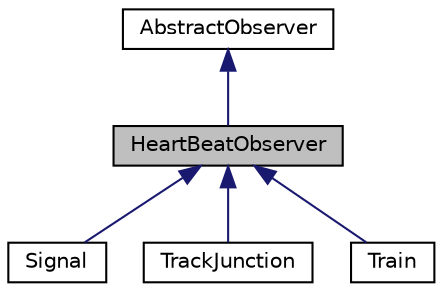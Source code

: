 digraph "HeartBeatObserver"
{
 // LATEX_PDF_SIZE
  edge [fontname="Helvetica",fontsize="10",labelfontname="Helvetica",labelfontsize="10"];
  node [fontname="Helvetica",fontsize="10",shape=record];
  Node1 [label="HeartBeatObserver",height=0.2,width=0.4,color="black", fillcolor="grey75", style="filled", fontcolor="black",tooltip=" "];
  Node2 -> Node1 [dir="back",color="midnightblue",fontsize="10",style="solid",fontname="Helvetica"];
  Node2 [label="AbstractObserver",height=0.2,width=0.4,color="black", fillcolor="white", style="filled",URL="$class_abstract_observer.html",tooltip=" "];
  Node1 -> Node3 [dir="back",color="midnightblue",fontsize="10",style="solid",fontname="Helvetica"];
  Node3 [label="Signal",height=0.2,width=0.4,color="black", fillcolor="white", style="filled",URL="$class_signal.html",tooltip=" "];
  Node1 -> Node4 [dir="back",color="midnightblue",fontsize="10",style="solid",fontname="Helvetica"];
  Node4 [label="TrackJunction",height=0.2,width=0.4,color="black", fillcolor="white", style="filled",URL="$class_track_junction.html",tooltip=" "];
  Node1 -> Node5 [dir="back",color="midnightblue",fontsize="10",style="solid",fontname="Helvetica"];
  Node5 [label="Train",height=0.2,width=0.4,color="black", fillcolor="white", style="filled",URL="$class_train.html",tooltip=" "];
}
